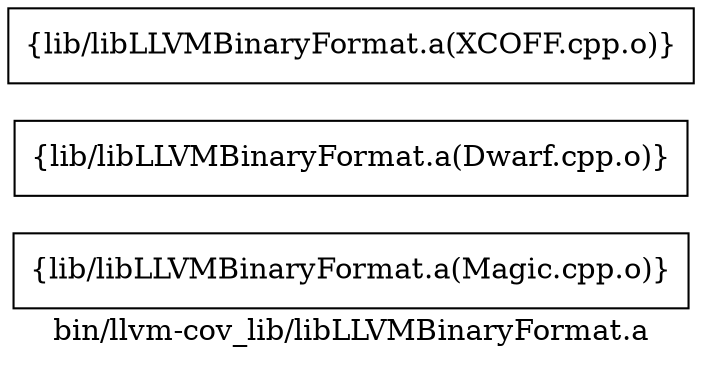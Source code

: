digraph "bin/llvm-cov_lib/libLLVMBinaryFormat.a" {
	label="bin/llvm-cov_lib/libLLVMBinaryFormat.a";
	rankdir=LR;

	Node0x562247c76658 [shape=record,shape=box,group=0,label="{lib/libLLVMBinaryFormat.a(Magic.cpp.o)}"];
	Node0x562247c75e38 [shape=record,shape=box,group=0,label="{lib/libLLVMBinaryFormat.a(Dwarf.cpp.o)}"];
	Node0x562247c74b78 [shape=record,shape=box,group=0,label="{lib/libLLVMBinaryFormat.a(XCOFF.cpp.o)}"];
}
